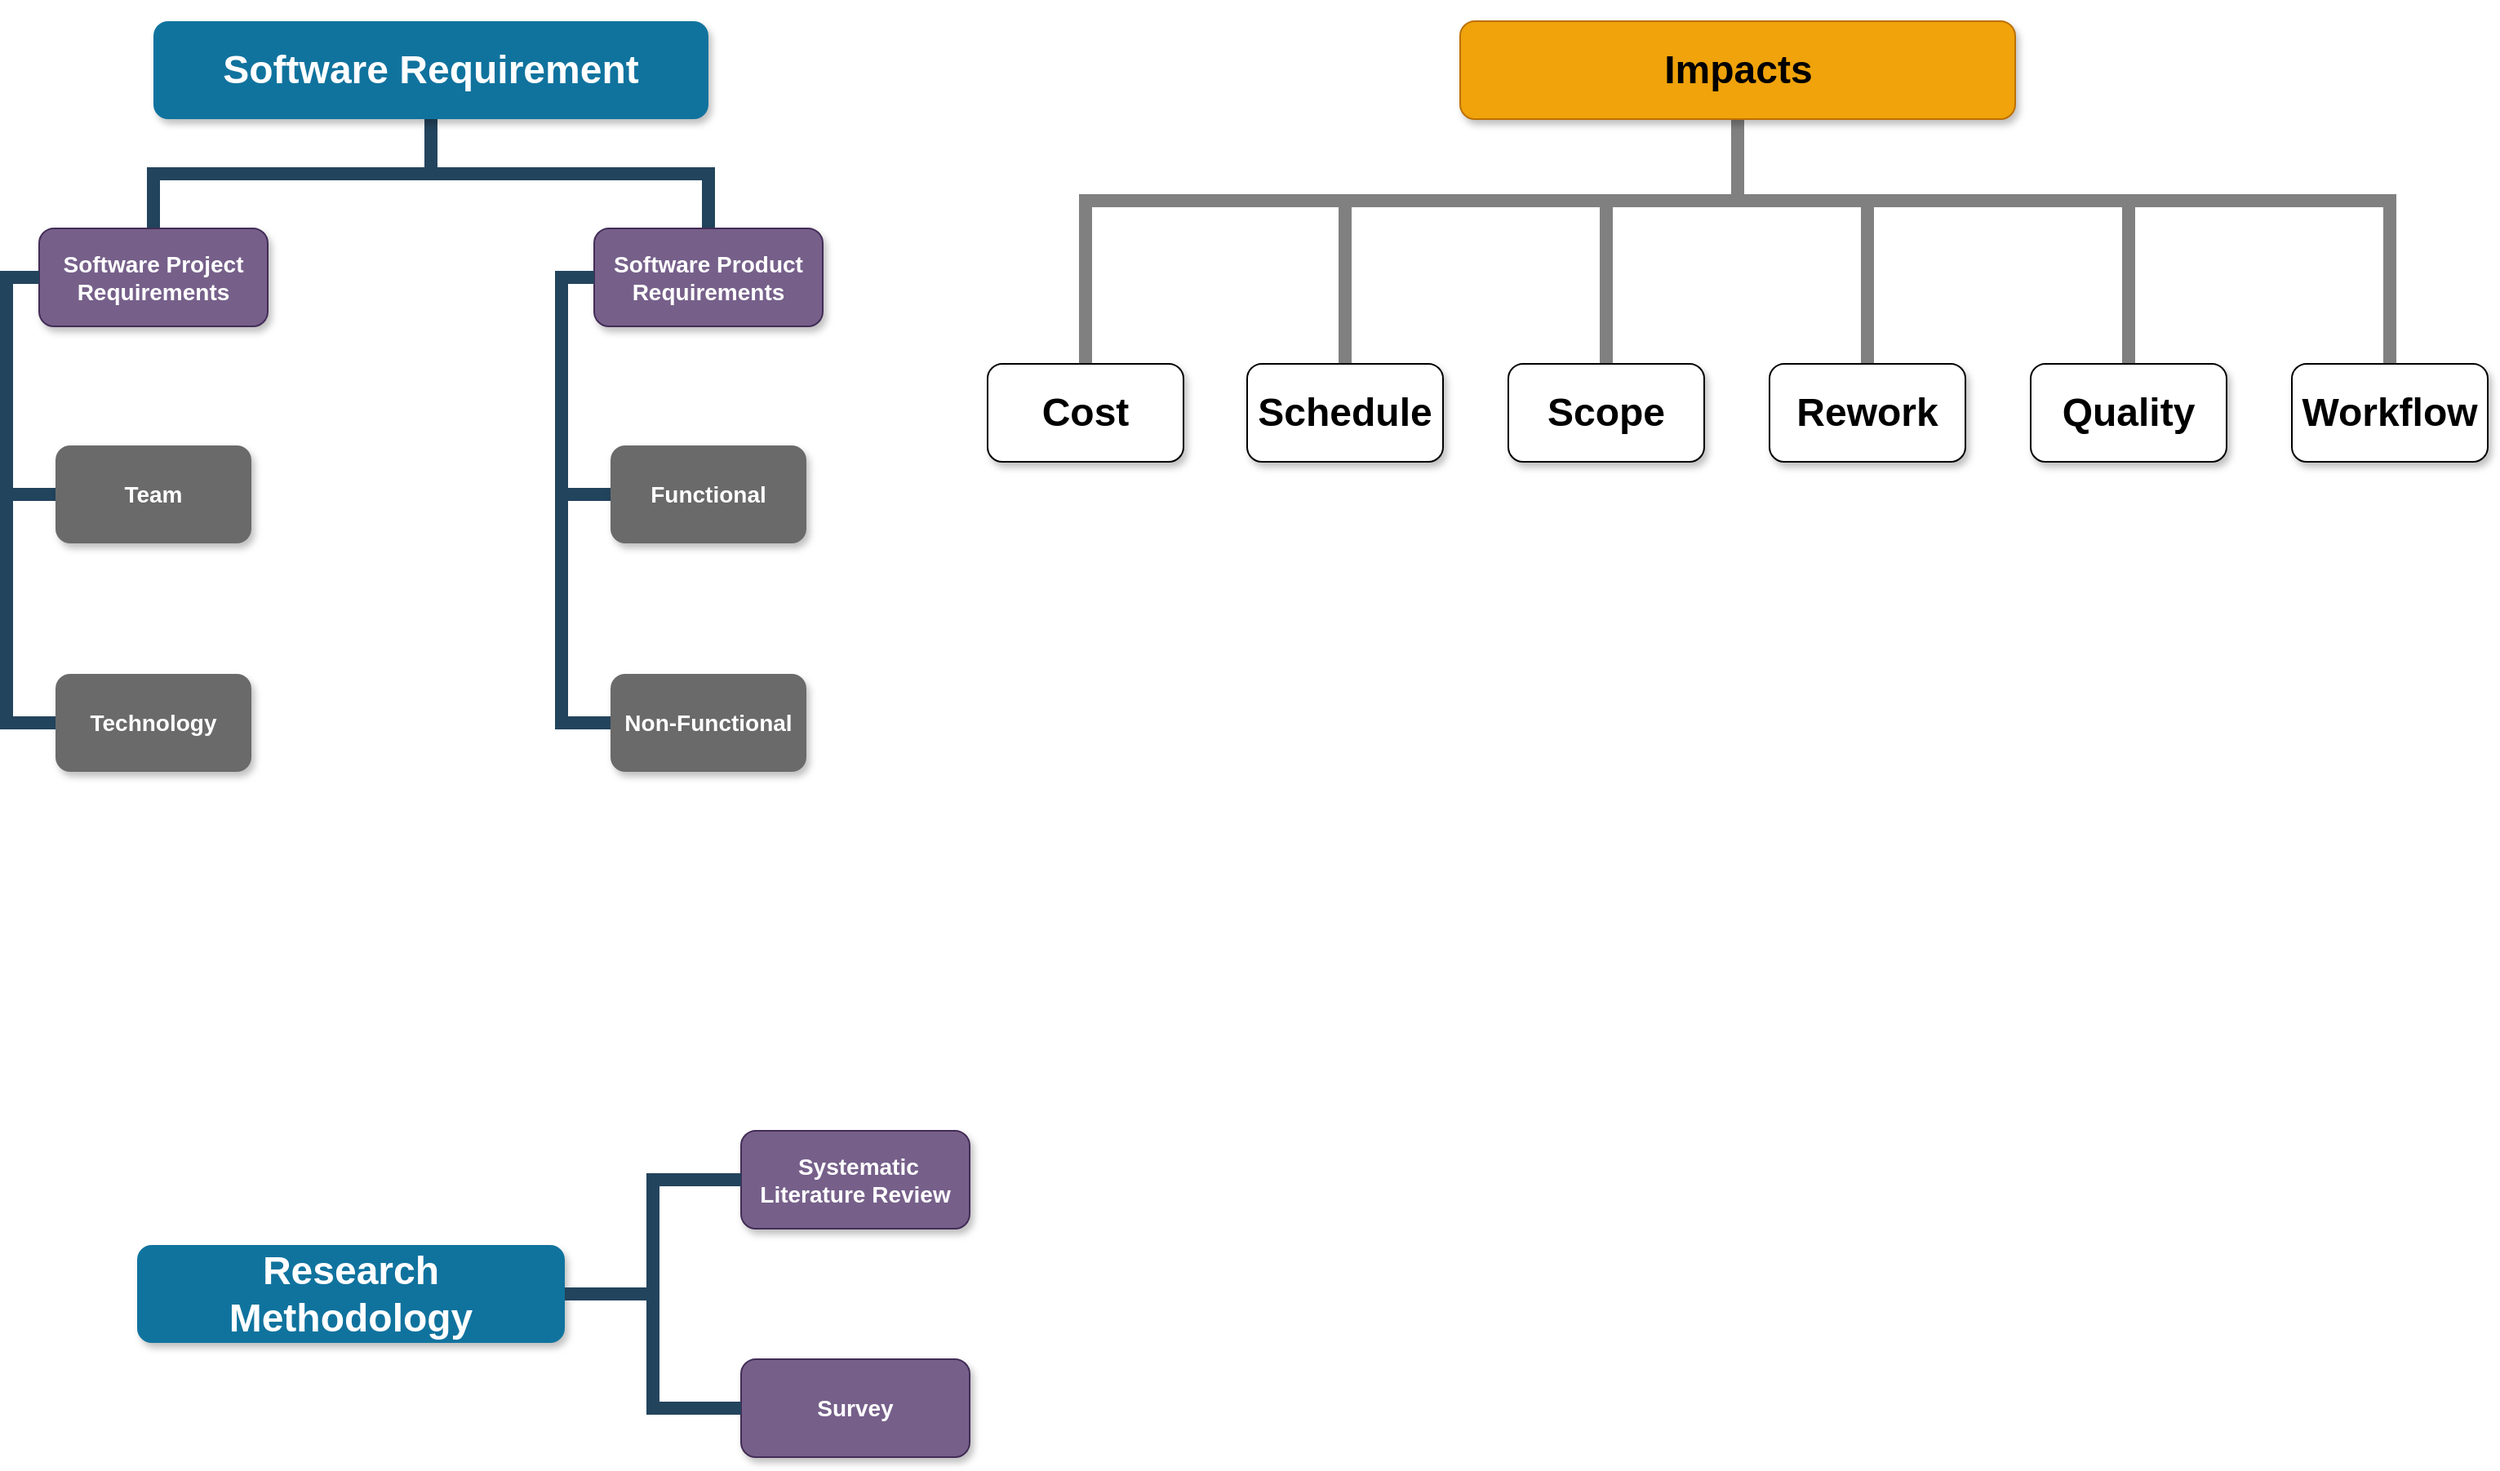 <mxfile version="24.8.2">
  <diagram name="Page-1" id="64c3da0e-402f-94eb-ee01-a36477274f13">
    <mxGraphModel dx="955" dy="506" grid="1" gridSize="10" guides="1" tooltips="1" connect="1" arrows="1" fold="1" page="1" pageScale="1" pageWidth="1169" pageHeight="826" background="none" math="0" shadow="0">
      <root>
        <mxCell id="0" />
        <mxCell id="1" parent="0" />
        <mxCell id="tCF_0CcCkDeHwtHzLLAt-241" style="edgeStyle=elbowEdgeStyle;rounded=0;orthogonalLoop=1;jettySize=auto;html=1;entryX=0.5;entryY=0;entryDx=0;entryDy=0;strokeWidth=8;elbow=vertical;endArrow=none;endFill=0;strokeColor=#23445D;" parent="1" source="tCF_0CcCkDeHwtHzLLAt-236" target="tCF_0CcCkDeHwtHzLLAt-239" edge="1">
          <mxGeometry relative="1" as="geometry" />
        </mxCell>
        <mxCell id="tCF_0CcCkDeHwtHzLLAt-243" style="edgeStyle=orthogonalEdgeStyle;rounded=0;orthogonalLoop=1;jettySize=auto;html=1;strokeColor=#23445D;strokeWidth=8;endArrow=none;endFill=0;" parent="1" source="tCF_0CcCkDeHwtHzLLAt-236" target="tCF_0CcCkDeHwtHzLLAt-242" edge="1">
          <mxGeometry relative="1" as="geometry" />
        </mxCell>
        <mxCell id="tCF_0CcCkDeHwtHzLLAt-236" value="Software Requirement" style="whiteSpace=wrap;rounded=1;shadow=1;fillColor=#10739E;strokeColor=none;fontColor=#FFFFFF;fontStyle=1;fontSize=24" parent="1" vertex="1">
          <mxGeometry x="1000" y="550" width="340" height="60" as="geometry" />
        </mxCell>
        <mxCell id="tCF_0CcCkDeHwtHzLLAt-245" value="" style="edgeStyle=orthogonalEdgeStyle;rounded=0;orthogonalLoop=1;jettySize=auto;html=1;exitX=0;exitY=0.5;exitDx=0;exitDy=0;entryX=0;entryY=0.5;entryDx=0;entryDy=0;strokeColor=#23445D;strokeWidth=8;endArrow=none;endFill=0;" parent="1" source="tCF_0CcCkDeHwtHzLLAt-239" target="tCF_0CcCkDeHwtHzLLAt-244" edge="1">
          <mxGeometry relative="1" as="geometry" />
        </mxCell>
        <mxCell id="tCF_0CcCkDeHwtHzLLAt-239" value="Software Project Requirements" style="whiteSpace=wrap;rounded=1;fillColor=#76608a;strokeColor=#432D57;shadow=1;fontColor=#ffffff;fontStyle=1;fontSize=14" parent="1" vertex="1">
          <mxGeometry x="930" y="677.0" width="140" height="60" as="geometry" />
        </mxCell>
        <mxCell id="tCF_0CcCkDeHwtHzLLAt-257" value="" style="edgeStyle=orthogonalEdgeStyle;rounded=0;orthogonalLoop=1;jettySize=auto;html=1;entryX=0;entryY=0.5;entryDx=0;entryDy=0;exitX=0;exitY=0.5;exitDx=0;exitDy=0;strokeColor=#23445D;strokeWidth=8;endArrow=none;endFill=0;" parent="1" source="tCF_0CcCkDeHwtHzLLAt-242" target="tCF_0CcCkDeHwtHzLLAt-256" edge="1">
          <mxGeometry relative="1" as="geometry" />
        </mxCell>
        <mxCell id="tCF_0CcCkDeHwtHzLLAt-242" value="Software Product Requirements" style="whiteSpace=wrap;rounded=1;fillColor=#76608a;strokeColor=#432D57;shadow=1;fontColor=#ffffff;fontStyle=1;fontSize=14" parent="1" vertex="1">
          <mxGeometry x="1270" y="677.0" width="140" height="60" as="geometry" />
        </mxCell>
        <mxCell id="tCF_0CcCkDeHwtHzLLAt-244" value="Team" style="whiteSpace=wrap;html=1;fontSize=14;fillColor=#6a6a6a;strokeColor=none;fontColor=#FFFFFF;rounded=1;shadow=1;fontStyle=1;" parent="1" vertex="1">
          <mxGeometry x="940" y="810.0" width="120" height="60" as="geometry" />
        </mxCell>
        <mxCell id="tCF_0CcCkDeHwtHzLLAt-253" value="&lt;div&gt;Technology&lt;/div&gt;" style="whiteSpace=wrap;html=1;fontSize=14;fillColor=#6a6a6a;strokeColor=none;fontColor=#FFFFFF;rounded=1;shadow=1;fontStyle=1;" parent="1" vertex="1">
          <mxGeometry x="940" y="950.0" width="120" height="60" as="geometry" />
        </mxCell>
        <mxCell id="tCF_0CcCkDeHwtHzLLAt-255" value="" style="edgeStyle=orthogonalEdgeStyle;rounded=0;orthogonalLoop=1;jettySize=auto;html=1;exitX=0;exitY=0.5;exitDx=0;exitDy=0;entryX=0;entryY=0.5;entryDx=0;entryDy=0;strokeColor=#23445D;strokeWidth=8;endArrow=none;endFill=0;" parent="1" source="tCF_0CcCkDeHwtHzLLAt-239" target="tCF_0CcCkDeHwtHzLLAt-253" edge="1">
          <mxGeometry relative="1" as="geometry">
            <mxPoint x="940" y="717" as="sourcePoint" />
            <mxPoint x="950" y="850" as="targetPoint" />
            <Array as="points">
              <mxPoint x="910" y="707" />
              <mxPoint x="910" y="980" />
            </Array>
          </mxGeometry>
        </mxCell>
        <mxCell id="tCF_0CcCkDeHwtHzLLAt-256" value="Functional" style="whiteSpace=wrap;html=1;fontSize=14;fillColor=#6A6A6A;strokeColor=none;fontColor=#FFFFFF;rounded=1;shadow=1;fontStyle=1;" parent="1" vertex="1">
          <mxGeometry x="1280" y="810.0" width="120" height="60" as="geometry" />
        </mxCell>
        <mxCell id="tCF_0CcCkDeHwtHzLLAt-258" value="Non-Functional" style="whiteSpace=wrap;html=1;fontSize=14;fillColor=#6A6A6A;strokeColor=none;fontColor=#FFFFFF;rounded=1;shadow=1;fontStyle=1;" parent="1" vertex="1">
          <mxGeometry x="1280" y="950.0" width="120" height="60" as="geometry" />
        </mxCell>
        <mxCell id="tCF_0CcCkDeHwtHzLLAt-260" value="" style="edgeStyle=orthogonalEdgeStyle;rounded=0;orthogonalLoop=1;jettySize=auto;html=1;entryX=0;entryY=0.5;entryDx=0;entryDy=0;exitX=0;exitY=0.5;exitDx=0;exitDy=0;strokeColor=#23445D;strokeWidth=8;endArrow=none;endFill=0;" parent="1" source="tCF_0CcCkDeHwtHzLLAt-242" target="tCF_0CcCkDeHwtHzLLAt-258" edge="1">
          <mxGeometry relative="1" as="geometry">
            <mxPoint x="1280" y="717" as="sourcePoint" />
            <mxPoint x="1290" y="850" as="targetPoint" />
          </mxGeometry>
        </mxCell>
        <mxCell id="tCF_0CcCkDeHwtHzLLAt-265" value="" style="shape=curlyBracket;whiteSpace=wrap;html=1;rounded=1;flipH=1;labelPosition=right;verticalLabelPosition=middle;align=left;verticalAlign=middle;strokeWidth=6;strokeColor=#FFFFFF;" parent="1" vertex="1">
          <mxGeometry x="1440" y="540" width="20" height="500" as="geometry" />
        </mxCell>
        <mxCell id="tCF_0CcCkDeHwtHzLLAt-280" style="edgeStyle=orthogonalEdgeStyle;rounded=0;orthogonalLoop=1;jettySize=auto;html=1;entryX=0.5;entryY=0;entryDx=0;entryDy=0;strokeWidth=8;endArrow=none;endFill=0;strokeColor=#808080;" parent="1" source="tCF_0CcCkDeHwtHzLLAt-267" target="tCF_0CcCkDeHwtHzLLAt-268" edge="1">
          <mxGeometry relative="1" as="geometry">
            <Array as="points">
              <mxPoint x="1971" y="660" />
              <mxPoint x="1571" y="660" />
            </Array>
          </mxGeometry>
        </mxCell>
        <mxCell id="tCF_0CcCkDeHwtHzLLAt-281" style="edgeStyle=orthogonalEdgeStyle;rounded=0;orthogonalLoop=1;jettySize=auto;html=1;entryX=0.5;entryY=0;entryDx=0;entryDy=0;strokeWidth=8;endArrow=none;endFill=0;strokeColor=#808080;" parent="1" source="tCF_0CcCkDeHwtHzLLAt-267" target="tCF_0CcCkDeHwtHzLLAt-270" edge="1">
          <mxGeometry relative="1" as="geometry">
            <Array as="points">
              <mxPoint x="1971" y="660" />
              <mxPoint x="1730" y="660" />
            </Array>
          </mxGeometry>
        </mxCell>
        <mxCell id="tCF_0CcCkDeHwtHzLLAt-282" style="edgeStyle=orthogonalEdgeStyle;rounded=0;orthogonalLoop=1;jettySize=auto;html=1;entryX=0.5;entryY=0;entryDx=0;entryDy=0;strokeWidth=8;endArrow=none;endFill=0;strokeColor=#808080;" parent="1" source="tCF_0CcCkDeHwtHzLLAt-267" target="tCF_0CcCkDeHwtHzLLAt-272" edge="1">
          <mxGeometry relative="1" as="geometry">
            <Array as="points">
              <mxPoint x="1971" y="660" />
              <mxPoint x="1890" y="660" />
            </Array>
          </mxGeometry>
        </mxCell>
        <mxCell id="tCF_0CcCkDeHwtHzLLAt-283" style="edgeStyle=orthogonalEdgeStyle;rounded=0;orthogonalLoop=1;jettySize=auto;html=1;entryX=0.5;entryY=0;entryDx=0;entryDy=0;strokeWidth=8;endArrow=none;endFill=0;strokeColor=#808080;" parent="1" source="tCF_0CcCkDeHwtHzLLAt-267" target="tCF_0CcCkDeHwtHzLLAt-275" edge="1">
          <mxGeometry relative="1" as="geometry">
            <Array as="points">
              <mxPoint x="1971" y="660" />
              <mxPoint x="2050" y="660" />
            </Array>
          </mxGeometry>
        </mxCell>
        <mxCell id="tCF_0CcCkDeHwtHzLLAt-284" style="edgeStyle=orthogonalEdgeStyle;rounded=0;orthogonalLoop=1;jettySize=auto;html=1;entryX=0.5;entryY=0;entryDx=0;entryDy=0;exitX=0.5;exitY=1;exitDx=0;exitDy=0;strokeWidth=8;endArrow=none;endFill=0;strokeColor=#808080;" parent="1" source="tCF_0CcCkDeHwtHzLLAt-267" target="tCF_0CcCkDeHwtHzLLAt-276" edge="1">
          <mxGeometry relative="1" as="geometry">
            <Array as="points">
              <mxPoint x="1971" y="660" />
              <mxPoint x="2210" y="660" />
            </Array>
          </mxGeometry>
        </mxCell>
        <mxCell id="tCF_0CcCkDeHwtHzLLAt-285" style="edgeStyle=orthogonalEdgeStyle;rounded=0;orthogonalLoop=1;jettySize=auto;html=1;entryX=0.5;entryY=0;entryDx=0;entryDy=0;strokeWidth=8;endArrow=none;endFill=0;strokeColor=#808080;" parent="1" source="tCF_0CcCkDeHwtHzLLAt-267" target="tCF_0CcCkDeHwtHzLLAt-277" edge="1">
          <mxGeometry relative="1" as="geometry">
            <Array as="points">
              <mxPoint x="1971" y="660" />
              <mxPoint x="2370" y="660" />
            </Array>
          </mxGeometry>
        </mxCell>
        <mxCell id="tCF_0CcCkDeHwtHzLLAt-267" value="Impacts" style="whiteSpace=wrap;rounded=1;shadow=1;fillColor=#f0a30a;strokeColor=#BD7000;fontStyle=1;fontSize=24;fontColor=#000000;" parent="1" vertex="1">
          <mxGeometry x="1800.5" y="550" width="340" height="60" as="geometry" />
        </mxCell>
        <mxCell id="tCF_0CcCkDeHwtHzLLAt-268" value="Cost" style="whiteSpace=wrap;html=1;fontSize=24;rounded=1;shadow=1;fontStyle=1;" parent="1" vertex="1">
          <mxGeometry x="1511" y="760" width="120" height="60" as="geometry" />
        </mxCell>
        <mxCell id="tCF_0CcCkDeHwtHzLLAt-270" value="Schedule" style="whiteSpace=wrap;html=1;fontSize=24;rounded=1;shadow=1;fontStyle=1;" parent="1" vertex="1">
          <mxGeometry x="1670" y="760" width="120" height="60" as="geometry" />
        </mxCell>
        <mxCell id="tCF_0CcCkDeHwtHzLLAt-272" value="Scope" style="whiteSpace=wrap;html=1;fontSize=24;rounded=1;shadow=1;fontStyle=1;" parent="1" vertex="1">
          <mxGeometry x="1830" y="760" width="120" height="60" as="geometry" />
        </mxCell>
        <mxCell id="tCF_0CcCkDeHwtHzLLAt-275" value="Rework" style="whiteSpace=wrap;html=1;fontSize=24;rounded=1;shadow=1;fontStyle=1;" parent="1" vertex="1">
          <mxGeometry x="1990" y="760" width="120" height="60" as="geometry" />
        </mxCell>
        <mxCell id="tCF_0CcCkDeHwtHzLLAt-276" value="Quality" style="whiteSpace=wrap;html=1;fontSize=24;rounded=1;shadow=1;fontStyle=1;" parent="1" vertex="1">
          <mxGeometry x="2150" y="760" width="120" height="60" as="geometry" />
        </mxCell>
        <mxCell id="tCF_0CcCkDeHwtHzLLAt-277" value="Workflow" style="whiteSpace=wrap;html=1;fontSize=24;rounded=1;shadow=1;fontStyle=1;" parent="1" vertex="1">
          <mxGeometry x="2310" y="760" width="120" height="60" as="geometry" />
        </mxCell>
        <mxCell id="T5eMtxoMf9ReUeuxp63_-1" value="Research Methodology" style="whiteSpace=wrap;rounded=1;shadow=1;fillColor=#10739E;strokeColor=none;fontColor=#FFFFFF;fontStyle=1;fontSize=24" vertex="1" parent="1">
          <mxGeometry x="990" y="1300" width="262" height="60" as="geometry" />
        </mxCell>
        <mxCell id="T5eMtxoMf9ReUeuxp63_-2" value=" Systematic Literature Review" style="whiteSpace=wrap;rounded=1;fillColor=#76608a;strokeColor=#432D57;shadow=1;fontColor=#ffffff;fontStyle=1;fontSize=14" vertex="1" parent="1">
          <mxGeometry x="1360" y="1230.0" width="140" height="60" as="geometry" />
        </mxCell>
        <mxCell id="T5eMtxoMf9ReUeuxp63_-3" value="Survey" style="whiteSpace=wrap;rounded=1;fillColor=#76608a;strokeColor=#432D57;shadow=1;fontColor=#ffffff;fontStyle=1;fontSize=14" vertex="1" parent="1">
          <mxGeometry x="1360" y="1370.0" width="140" height="60" as="geometry" />
        </mxCell>
        <mxCell id="T5eMtxoMf9ReUeuxp63_-5" style="edgeStyle=orthogonalEdgeStyle;rounded=0;orthogonalLoop=1;jettySize=auto;html=1;strokeColor=#23445D;strokeWidth=8;endArrow=none;endFill=0;entryX=0;entryY=0.5;entryDx=0;entryDy=0;exitX=1;exitY=0.5;exitDx=0;exitDy=0;" edge="1" parent="1" source="T5eMtxoMf9ReUeuxp63_-1" target="T5eMtxoMf9ReUeuxp63_-2">
          <mxGeometry relative="1" as="geometry">
            <mxPoint x="1260" y="1310" as="sourcePoint" />
            <mxPoint x="1430" y="1377" as="targetPoint" />
          </mxGeometry>
        </mxCell>
        <mxCell id="T5eMtxoMf9ReUeuxp63_-6" style="edgeStyle=orthogonalEdgeStyle;rounded=0;orthogonalLoop=1;jettySize=auto;html=1;strokeColor=#23445D;strokeWidth=8;endArrow=none;endFill=0;entryX=0;entryY=0.5;entryDx=0;entryDy=0;exitX=1;exitY=0.5;exitDx=0;exitDy=0;" edge="1" parent="1" source="T5eMtxoMf9ReUeuxp63_-1" target="T5eMtxoMf9ReUeuxp63_-3">
          <mxGeometry relative="1" as="geometry">
            <mxPoint x="1270" y="1330" as="sourcePoint" />
            <mxPoint x="1360" y="1270" as="targetPoint" />
          </mxGeometry>
        </mxCell>
      </root>
    </mxGraphModel>
  </diagram>
</mxfile>
